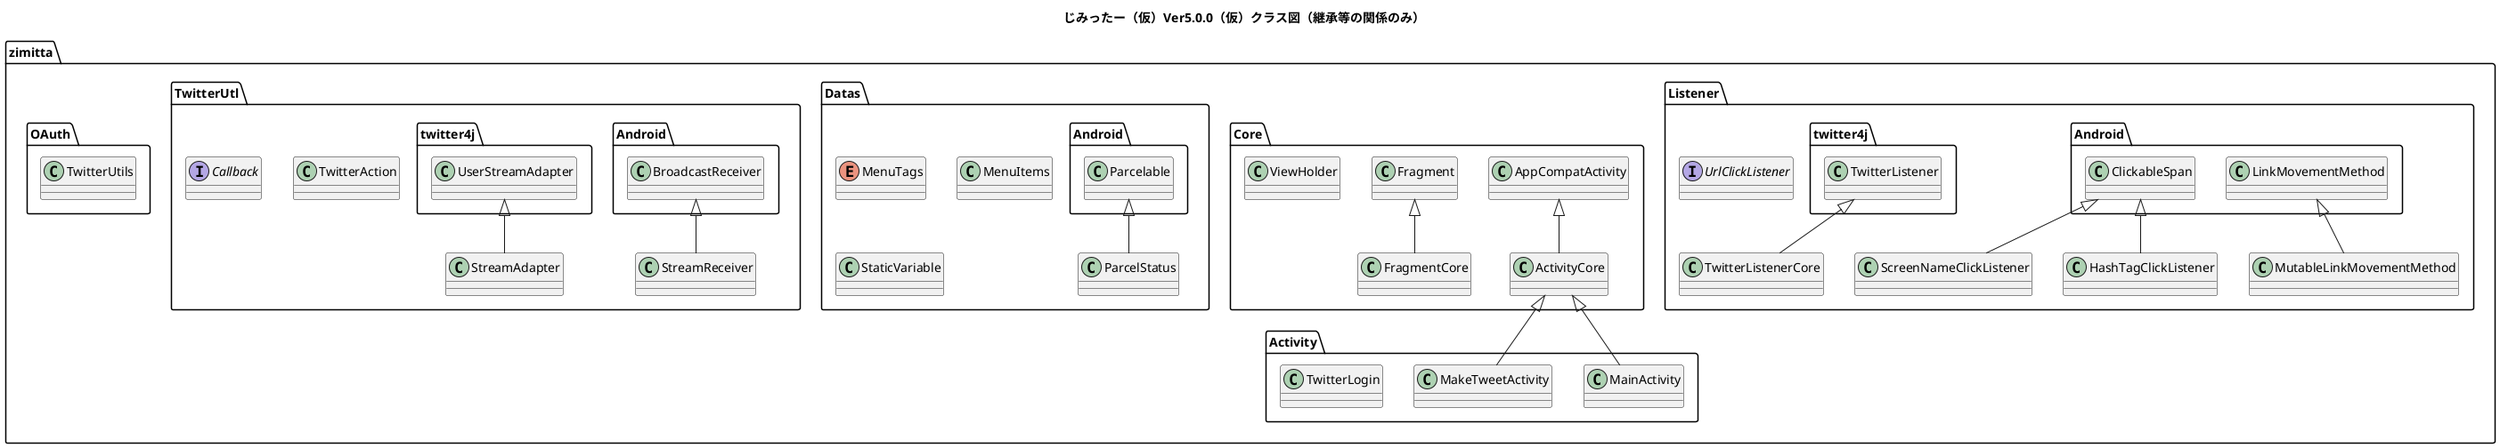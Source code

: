 @startuml

Title じみったー（仮）Ver5.0.0（仮）クラス図（継承等の関係のみ）

package zimitta{
    package Activity{
        class MainActivity
        class MakeTweetActivity
        class TwitterLogin
    }

    package Listener{
        Android.ClickableSpan <|-- ScreenNameClickListener
        Android.ClickableSpan <|-- HashTagClickListener
        Android.LinkMovementMethod <|-- MutableLinkMovementMethod
        twitter4j.TwitterListener <|-- TwitterListenerCore
        class ScreenNameClickListener
        class HashTagClickListener
        interface UrlClickListener
        class MutableLinkMovementMethod
        class TwitterListenerCore
    }

    package Core{
        AppCompatActivity <|-- ActivityCore
        ActivityCore <|-- MainActivity
        ActivityCore <|-- MakeTweetActivity
        Fragment <|-- FragmentCore
        class ActivityCore
        class FragmentCore
        class ViewHolder
    }

    package Datas{
        Android.Parcelable <|-- ParcelStatus
        enum MenuTags
        class MenuItems
        class ParcelStatus
        class StaticVariable
    }

    package TwitterUtl{
        Android.BroadcastReceiver <|-- StreamReceiver
        twitter4j.UserStreamAdapter <|-- StreamAdapter
        class TwitterAction
        class StreamAdapter
        class StreamReceiver
        interface Callback
    }

    package OAuth{
        class TwitterUtils
    }
}
@enduml
